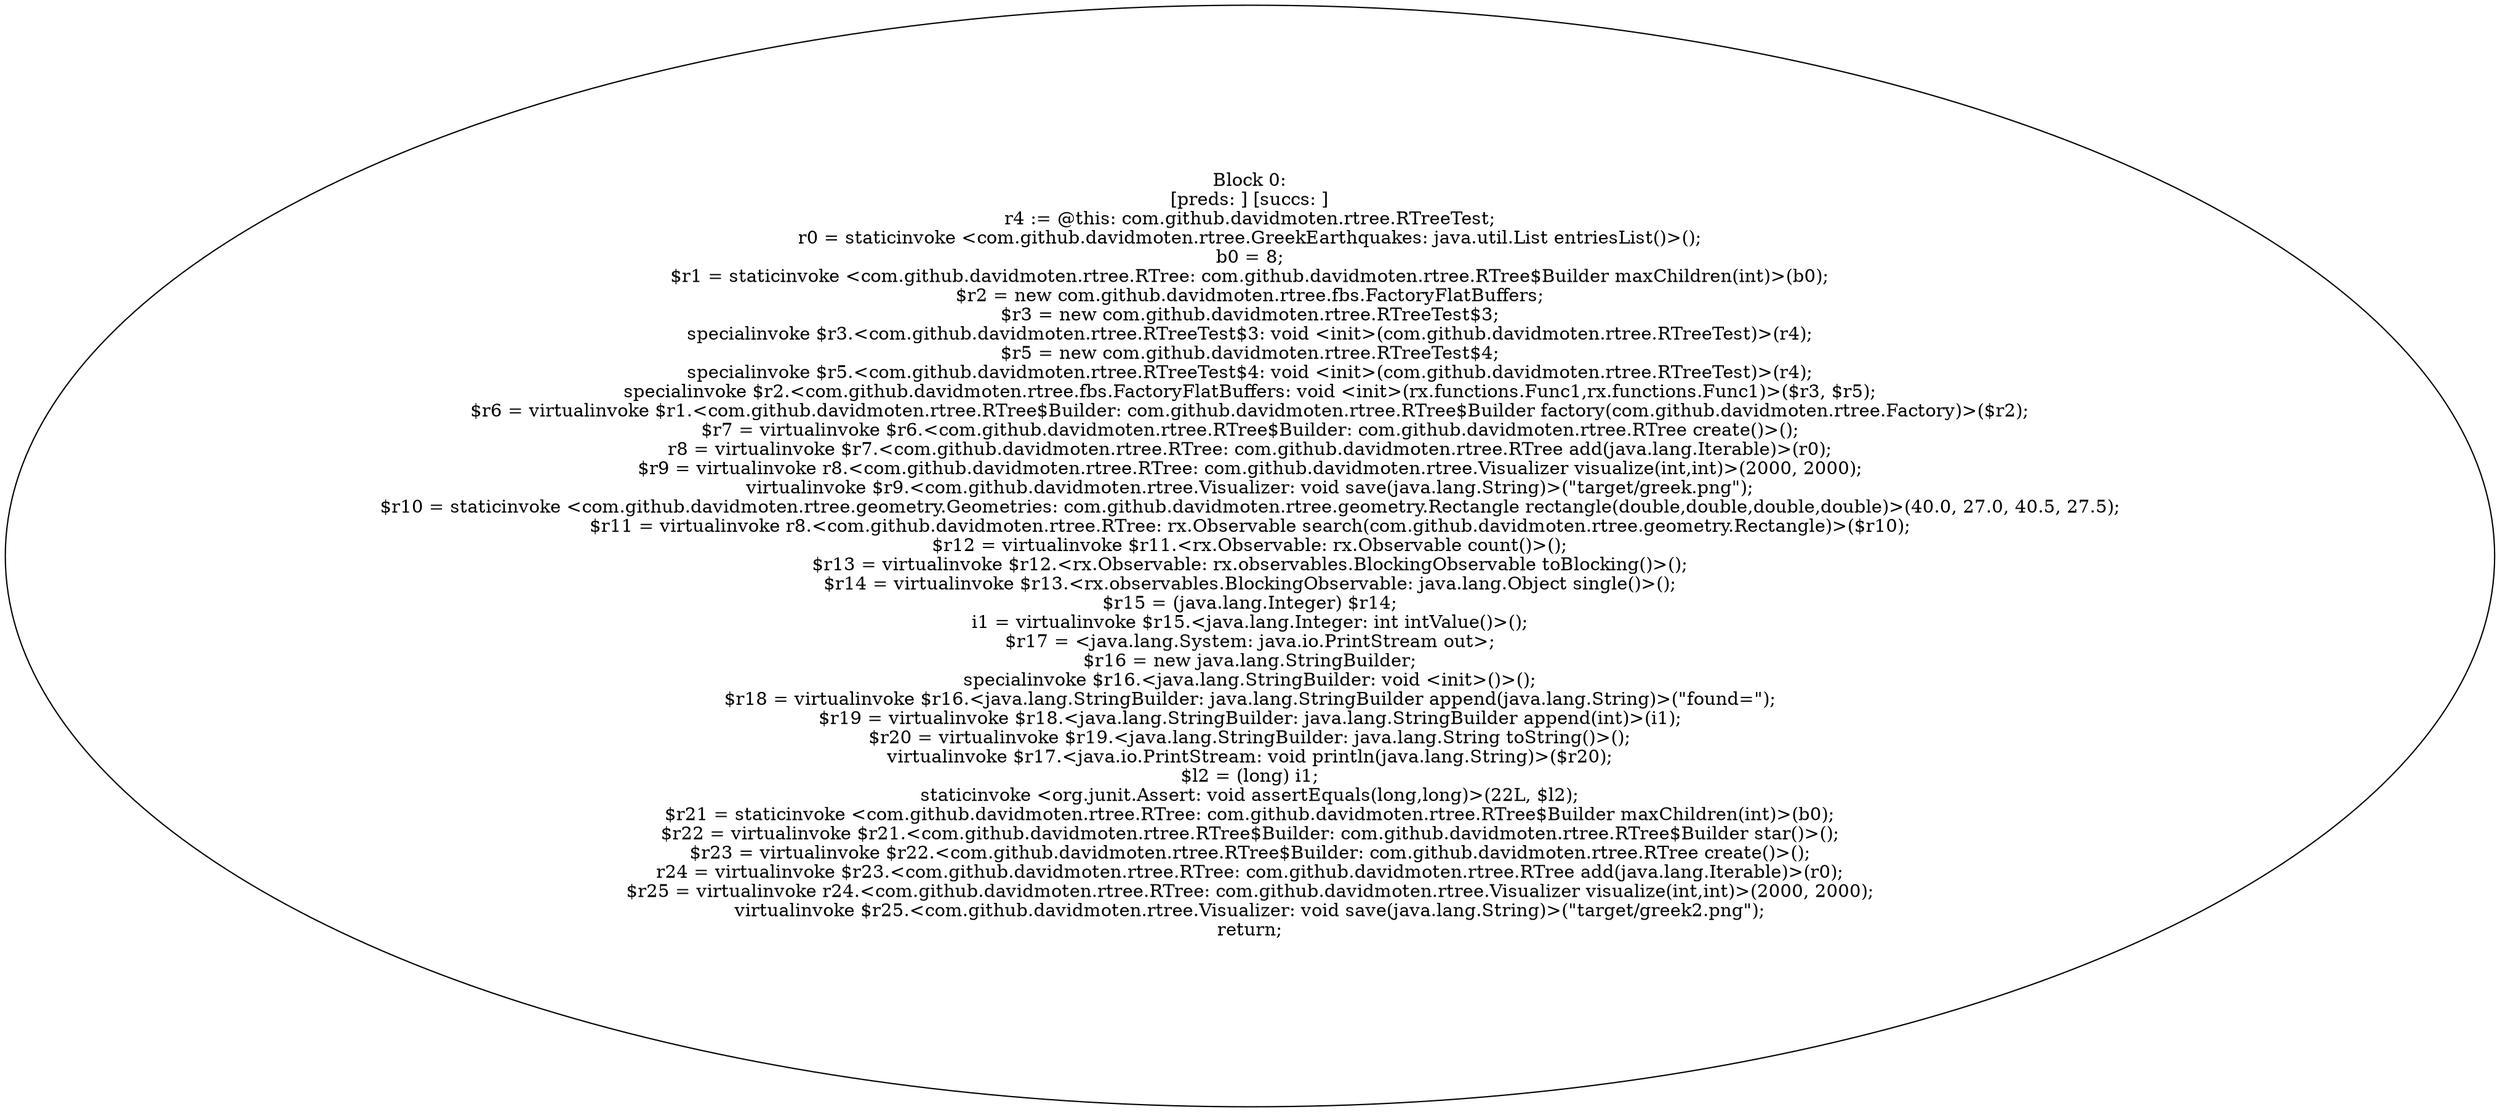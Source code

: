 digraph "unitGraph" {
    "Block 0:
[preds: ] [succs: ]
r4 := @this: com.github.davidmoten.rtree.RTreeTest;
r0 = staticinvoke <com.github.davidmoten.rtree.GreekEarthquakes: java.util.List entriesList()>();
b0 = 8;
$r1 = staticinvoke <com.github.davidmoten.rtree.RTree: com.github.davidmoten.rtree.RTree$Builder maxChildren(int)>(b0);
$r2 = new com.github.davidmoten.rtree.fbs.FactoryFlatBuffers;
$r3 = new com.github.davidmoten.rtree.RTreeTest$3;
specialinvoke $r3.<com.github.davidmoten.rtree.RTreeTest$3: void <init>(com.github.davidmoten.rtree.RTreeTest)>(r4);
$r5 = new com.github.davidmoten.rtree.RTreeTest$4;
specialinvoke $r5.<com.github.davidmoten.rtree.RTreeTest$4: void <init>(com.github.davidmoten.rtree.RTreeTest)>(r4);
specialinvoke $r2.<com.github.davidmoten.rtree.fbs.FactoryFlatBuffers: void <init>(rx.functions.Func1,rx.functions.Func1)>($r3, $r5);
$r6 = virtualinvoke $r1.<com.github.davidmoten.rtree.RTree$Builder: com.github.davidmoten.rtree.RTree$Builder factory(com.github.davidmoten.rtree.Factory)>($r2);
$r7 = virtualinvoke $r6.<com.github.davidmoten.rtree.RTree$Builder: com.github.davidmoten.rtree.RTree create()>();
r8 = virtualinvoke $r7.<com.github.davidmoten.rtree.RTree: com.github.davidmoten.rtree.RTree add(java.lang.Iterable)>(r0);
$r9 = virtualinvoke r8.<com.github.davidmoten.rtree.RTree: com.github.davidmoten.rtree.Visualizer visualize(int,int)>(2000, 2000);
virtualinvoke $r9.<com.github.davidmoten.rtree.Visualizer: void save(java.lang.String)>(\"target/greek.png\");
$r10 = staticinvoke <com.github.davidmoten.rtree.geometry.Geometries: com.github.davidmoten.rtree.geometry.Rectangle rectangle(double,double,double,double)>(40.0, 27.0, 40.5, 27.5);
$r11 = virtualinvoke r8.<com.github.davidmoten.rtree.RTree: rx.Observable search(com.github.davidmoten.rtree.geometry.Rectangle)>($r10);
$r12 = virtualinvoke $r11.<rx.Observable: rx.Observable count()>();
$r13 = virtualinvoke $r12.<rx.Observable: rx.observables.BlockingObservable toBlocking()>();
$r14 = virtualinvoke $r13.<rx.observables.BlockingObservable: java.lang.Object single()>();
$r15 = (java.lang.Integer) $r14;
i1 = virtualinvoke $r15.<java.lang.Integer: int intValue()>();
$r17 = <java.lang.System: java.io.PrintStream out>;
$r16 = new java.lang.StringBuilder;
specialinvoke $r16.<java.lang.StringBuilder: void <init>()>();
$r18 = virtualinvoke $r16.<java.lang.StringBuilder: java.lang.StringBuilder append(java.lang.String)>(\"found=\");
$r19 = virtualinvoke $r18.<java.lang.StringBuilder: java.lang.StringBuilder append(int)>(i1);
$r20 = virtualinvoke $r19.<java.lang.StringBuilder: java.lang.String toString()>();
virtualinvoke $r17.<java.io.PrintStream: void println(java.lang.String)>($r20);
$l2 = (long) i1;
staticinvoke <org.junit.Assert: void assertEquals(long,long)>(22L, $l2);
$r21 = staticinvoke <com.github.davidmoten.rtree.RTree: com.github.davidmoten.rtree.RTree$Builder maxChildren(int)>(b0);
$r22 = virtualinvoke $r21.<com.github.davidmoten.rtree.RTree$Builder: com.github.davidmoten.rtree.RTree$Builder star()>();
$r23 = virtualinvoke $r22.<com.github.davidmoten.rtree.RTree$Builder: com.github.davidmoten.rtree.RTree create()>();
r24 = virtualinvoke $r23.<com.github.davidmoten.rtree.RTree: com.github.davidmoten.rtree.RTree add(java.lang.Iterable)>(r0);
$r25 = virtualinvoke r24.<com.github.davidmoten.rtree.RTree: com.github.davidmoten.rtree.Visualizer visualize(int,int)>(2000, 2000);
virtualinvoke $r25.<com.github.davidmoten.rtree.Visualizer: void save(java.lang.String)>(\"target/greek2.png\");
return;
"
}
